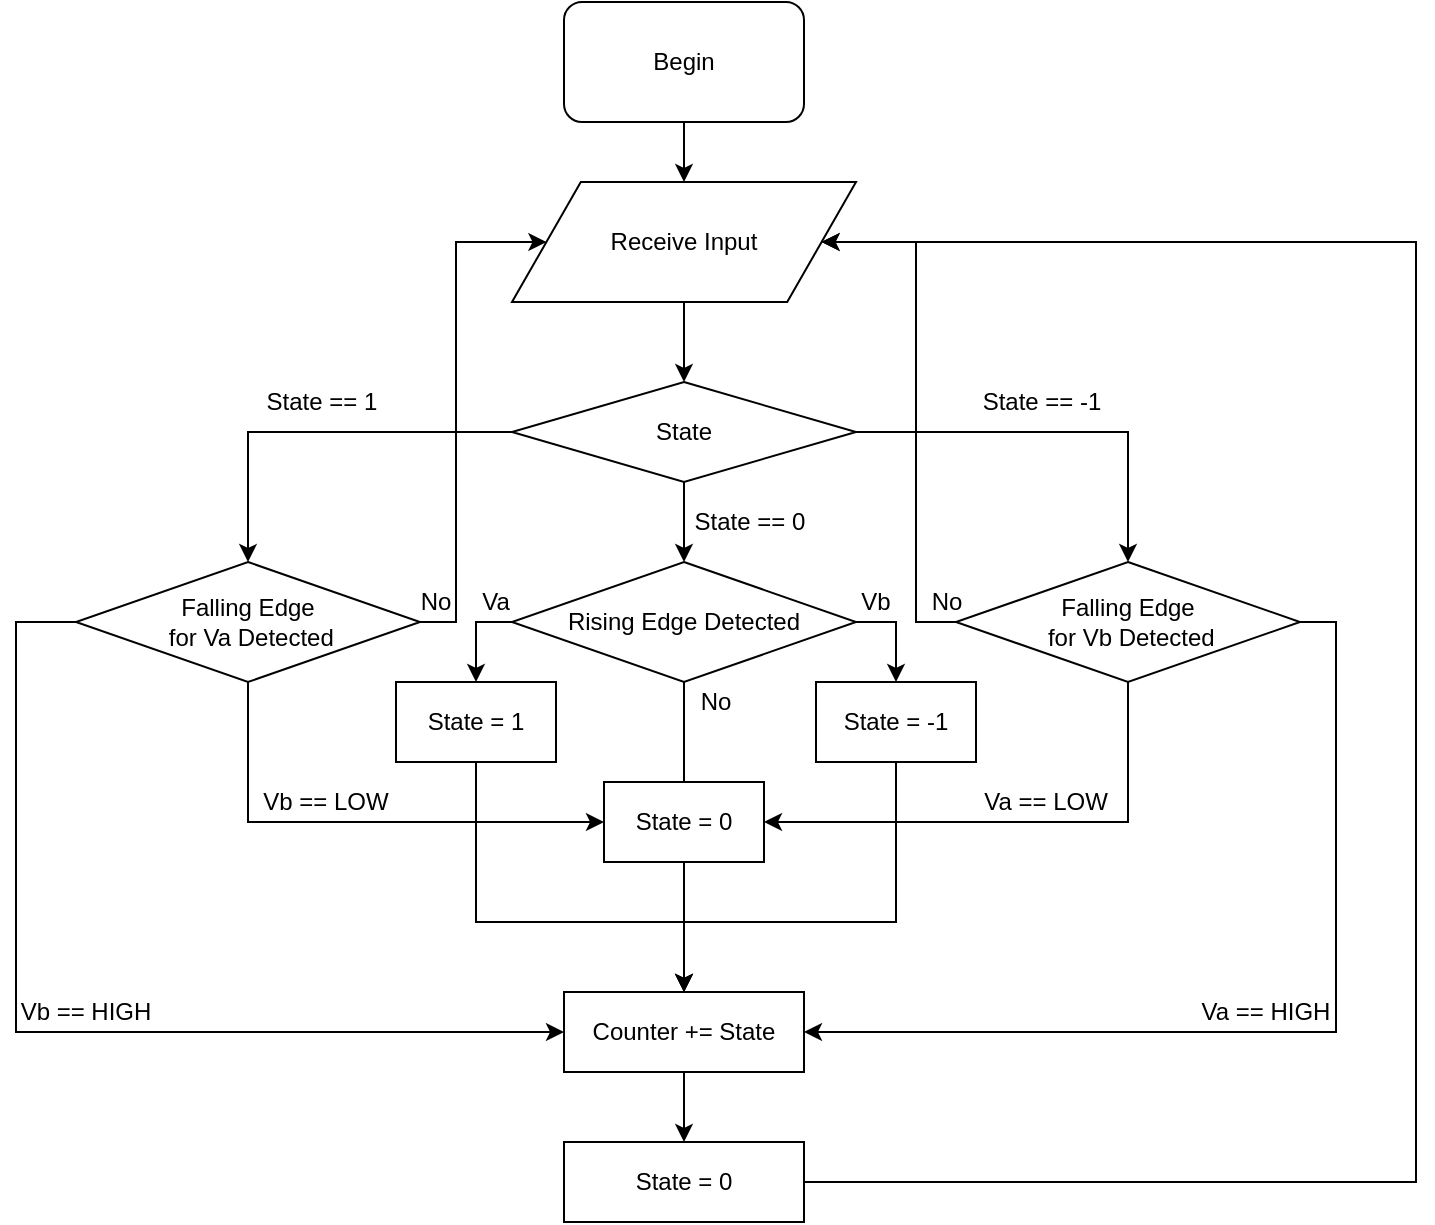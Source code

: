 <mxfile version="13.3.5" type="github">
  <diagram id="_jbaiVmnx6rhVaimgJKf" name="Page-1">
    <mxGraphModel dx="830" dy="591" grid="1" gridSize="10" guides="1" tooltips="1" connect="1" arrows="1" fold="1" page="1" pageScale="1" pageWidth="827" pageHeight="1169" math="0" shadow="0">
      <root>
        <mxCell id="0" />
        <mxCell id="1" parent="0" />
        <mxCell id="qP8H9TxSGnqYchlJkdsu-19" style="edgeStyle=orthogonalEdgeStyle;rounded=0;orthogonalLoop=1;jettySize=auto;html=1;" edge="1" parent="1" source="T6BU4ByPOIz6n4dPcnB3-1" target="qP8H9TxSGnqYchlJkdsu-1">
          <mxGeometry relative="1" as="geometry" />
        </mxCell>
        <mxCell id="T6BU4ByPOIz6n4dPcnB3-1" value="Begin" style="rounded=1;whiteSpace=wrap;html=1;" parent="1" vertex="1">
          <mxGeometry x="354" y="50" width="120" height="60" as="geometry" />
        </mxCell>
        <mxCell id="qP8H9TxSGnqYchlJkdsu-14" style="edgeStyle=orthogonalEdgeStyle;rounded=0;orthogonalLoop=1;jettySize=auto;html=1;entryX=0.5;entryY=0;entryDx=0;entryDy=0;" edge="1" parent="1" source="qP8H9TxSGnqYchlJkdsu-1" target="qP8H9TxSGnqYchlJkdsu-9">
          <mxGeometry relative="1" as="geometry" />
        </mxCell>
        <mxCell id="qP8H9TxSGnqYchlJkdsu-1" value="Receive Input" style="shape=parallelogram;perimeter=parallelogramPerimeter;whiteSpace=wrap;html=1;" vertex="1" parent="1">
          <mxGeometry x="328" y="140" width="172" height="60" as="geometry" />
        </mxCell>
        <mxCell id="qP8H9TxSGnqYchlJkdsu-33" style="edgeStyle=orthogonalEdgeStyle;rounded=0;orthogonalLoop=1;jettySize=auto;html=1;entryX=0;entryY=0.5;entryDx=0;entryDy=0;" edge="1" parent="1" source="qP8H9TxSGnqYchlJkdsu-4" target="qP8H9TxSGnqYchlJkdsu-32">
          <mxGeometry relative="1" as="geometry">
            <Array as="points">
              <mxPoint x="196" y="460" />
            </Array>
          </mxGeometry>
        </mxCell>
        <mxCell id="qP8H9TxSGnqYchlJkdsu-37" style="edgeStyle=orthogonalEdgeStyle;rounded=0;orthogonalLoop=1;jettySize=auto;html=1;entryX=0;entryY=0.5;entryDx=0;entryDy=0;" edge="1" parent="1" source="qP8H9TxSGnqYchlJkdsu-4" target="qP8H9TxSGnqYchlJkdsu-36">
          <mxGeometry relative="1" as="geometry">
            <Array as="points">
              <mxPoint x="80" y="360" />
              <mxPoint x="80" y="565" />
            </Array>
          </mxGeometry>
        </mxCell>
        <mxCell id="qP8H9TxSGnqYchlJkdsu-45" style="edgeStyle=orthogonalEdgeStyle;rounded=0;orthogonalLoop=1;jettySize=auto;html=1;exitX=1;exitY=0.5;exitDx=0;exitDy=0;entryX=0;entryY=0.5;entryDx=0;entryDy=0;" edge="1" parent="1" source="qP8H9TxSGnqYchlJkdsu-4" target="qP8H9TxSGnqYchlJkdsu-1">
          <mxGeometry relative="1" as="geometry">
            <Array as="points">
              <mxPoint x="300" y="360" />
              <mxPoint x="300" y="170" />
            </Array>
          </mxGeometry>
        </mxCell>
        <mxCell id="qP8H9TxSGnqYchlJkdsu-4" value="Falling Edge&lt;br&gt;&amp;nbsp;for Va Detected" style="rhombus;whiteSpace=wrap;html=1;" vertex="1" parent="1">
          <mxGeometry x="110" y="330" width="172" height="60" as="geometry" />
        </mxCell>
        <mxCell id="qP8H9TxSGnqYchlJkdsu-34" style="edgeStyle=orthogonalEdgeStyle;rounded=0;orthogonalLoop=1;jettySize=auto;html=1;entryX=1;entryY=0.5;entryDx=0;entryDy=0;exitX=0.5;exitY=1;exitDx=0;exitDy=0;" edge="1" parent="1" source="qP8H9TxSGnqYchlJkdsu-5" target="qP8H9TxSGnqYchlJkdsu-32">
          <mxGeometry relative="1" as="geometry">
            <Array as="points">
              <mxPoint x="636" y="460" />
            </Array>
          </mxGeometry>
        </mxCell>
        <mxCell id="qP8H9TxSGnqYchlJkdsu-38" style="edgeStyle=orthogonalEdgeStyle;rounded=0;orthogonalLoop=1;jettySize=auto;html=1;entryX=1;entryY=0.5;entryDx=0;entryDy=0;" edge="1" parent="1" source="qP8H9TxSGnqYchlJkdsu-5" target="qP8H9TxSGnqYchlJkdsu-36">
          <mxGeometry relative="1" as="geometry">
            <Array as="points">
              <mxPoint x="740" y="360" />
              <mxPoint x="740" y="565" />
            </Array>
          </mxGeometry>
        </mxCell>
        <mxCell id="qP8H9TxSGnqYchlJkdsu-46" style="edgeStyle=orthogonalEdgeStyle;rounded=0;orthogonalLoop=1;jettySize=auto;html=1;exitX=0;exitY=0.5;exitDx=0;exitDy=0;entryX=1;entryY=0.5;entryDx=0;entryDy=0;" edge="1" parent="1" source="qP8H9TxSGnqYchlJkdsu-5" target="qP8H9TxSGnqYchlJkdsu-1">
          <mxGeometry relative="1" as="geometry">
            <Array as="points">
              <mxPoint x="530" y="360" />
              <mxPoint x="530" y="170" />
            </Array>
          </mxGeometry>
        </mxCell>
        <mxCell id="qP8H9TxSGnqYchlJkdsu-5" value="Falling Edge&lt;br&gt;&amp;nbsp;for Vb Detected" style="rhombus;whiteSpace=wrap;html=1;" vertex="1" parent="1">
          <mxGeometry x="550" y="330" width="172" height="60" as="geometry" />
        </mxCell>
        <mxCell id="qP8H9TxSGnqYchlJkdsu-12" style="edgeStyle=orthogonalEdgeStyle;rounded=0;orthogonalLoop=1;jettySize=auto;html=1;entryX=0.5;entryY=0;entryDx=0;entryDy=0;" edge="1" parent="1" source="qP8H9TxSGnqYchlJkdsu-9" target="qP8H9TxSGnqYchlJkdsu-11">
          <mxGeometry relative="1" as="geometry" />
        </mxCell>
        <mxCell id="qP8H9TxSGnqYchlJkdsu-15" style="edgeStyle=orthogonalEdgeStyle;rounded=0;orthogonalLoop=1;jettySize=auto;html=1;entryX=0.5;entryY=0;entryDx=0;entryDy=0;" edge="1" parent="1" source="qP8H9TxSGnqYchlJkdsu-9" target="qP8H9TxSGnqYchlJkdsu-4">
          <mxGeometry relative="1" as="geometry" />
        </mxCell>
        <mxCell id="qP8H9TxSGnqYchlJkdsu-17" style="edgeStyle=orthogonalEdgeStyle;rounded=0;orthogonalLoop=1;jettySize=auto;html=1;entryX=0.5;entryY=0;entryDx=0;entryDy=0;" edge="1" parent="1" source="qP8H9TxSGnqYchlJkdsu-9" target="qP8H9TxSGnqYchlJkdsu-5">
          <mxGeometry relative="1" as="geometry" />
        </mxCell>
        <mxCell id="qP8H9TxSGnqYchlJkdsu-9" value="State" style="rhombus;whiteSpace=wrap;html=1;" vertex="1" parent="1">
          <mxGeometry x="328" y="240" width="172" height="50" as="geometry" />
        </mxCell>
        <mxCell id="qP8H9TxSGnqYchlJkdsu-23" style="edgeStyle=orthogonalEdgeStyle;rounded=0;orthogonalLoop=1;jettySize=auto;html=1;entryX=0.5;entryY=0;entryDx=0;entryDy=0;exitX=0;exitY=0.5;exitDx=0;exitDy=0;" edge="1" parent="1" source="qP8H9TxSGnqYchlJkdsu-11" target="qP8H9TxSGnqYchlJkdsu-29">
          <mxGeometry relative="1" as="geometry">
            <mxPoint x="308" y="390" as="targetPoint" />
          </mxGeometry>
        </mxCell>
        <mxCell id="qP8H9TxSGnqYchlJkdsu-24" style="edgeStyle=orthogonalEdgeStyle;rounded=0;orthogonalLoop=1;jettySize=auto;html=1;entryX=0.5;entryY=0;entryDx=0;entryDy=0;exitX=1;exitY=0.5;exitDx=0;exitDy=0;" edge="1" parent="1" source="qP8H9TxSGnqYchlJkdsu-11" target="qP8H9TxSGnqYchlJkdsu-30">
          <mxGeometry relative="1" as="geometry">
            <mxPoint x="520" y="390" as="targetPoint" />
          </mxGeometry>
        </mxCell>
        <mxCell id="qP8H9TxSGnqYchlJkdsu-27" style="edgeStyle=orthogonalEdgeStyle;rounded=0;orthogonalLoop=1;jettySize=auto;html=1;" edge="1" parent="1" source="qP8H9TxSGnqYchlJkdsu-11">
          <mxGeometry relative="1" as="geometry">
            <mxPoint x="414" y="460" as="targetPoint" />
          </mxGeometry>
        </mxCell>
        <mxCell id="qP8H9TxSGnqYchlJkdsu-11" value="Rising Edge Detected" style="rhombus;whiteSpace=wrap;html=1;" vertex="1" parent="1">
          <mxGeometry x="328" y="330" width="172" height="60" as="geometry" />
        </mxCell>
        <mxCell id="qP8H9TxSGnqYchlJkdsu-13" value="State == 0" style="text;html=1;strokeColor=none;fillColor=none;align=center;verticalAlign=middle;whiteSpace=wrap;rounded=0;" vertex="1" parent="1">
          <mxGeometry x="414" y="300" width="66" height="20" as="geometry" />
        </mxCell>
        <mxCell id="qP8H9TxSGnqYchlJkdsu-16" value="State == 1" style="text;html=1;strokeColor=none;fillColor=none;align=center;verticalAlign=middle;whiteSpace=wrap;rounded=0;" vertex="1" parent="1">
          <mxGeometry x="200" y="240" width="66" height="20" as="geometry" />
        </mxCell>
        <mxCell id="qP8H9TxSGnqYchlJkdsu-18" value="State == -1" style="text;html=1;strokeColor=none;fillColor=none;align=center;verticalAlign=middle;whiteSpace=wrap;rounded=0;" vertex="1" parent="1">
          <mxGeometry x="560" y="240" width="66" height="20" as="geometry" />
        </mxCell>
        <mxCell id="qP8H9TxSGnqYchlJkdsu-25" value="Va" style="text;html=1;strokeColor=none;fillColor=none;align=center;verticalAlign=middle;whiteSpace=wrap;rounded=0;" vertex="1" parent="1">
          <mxGeometry x="300" y="340" width="40" height="20" as="geometry" />
        </mxCell>
        <mxCell id="qP8H9TxSGnqYchlJkdsu-26" value="Vb" style="text;html=1;strokeColor=none;fillColor=none;align=center;verticalAlign=middle;whiteSpace=wrap;rounded=0;" vertex="1" parent="1">
          <mxGeometry x="490" y="340" width="40" height="20" as="geometry" />
        </mxCell>
        <mxCell id="qP8H9TxSGnqYchlJkdsu-42" style="edgeStyle=orthogonalEdgeStyle;rounded=0;orthogonalLoop=1;jettySize=auto;html=1;exitX=0.5;exitY=1;exitDx=0;exitDy=0;entryX=0.5;entryY=0;entryDx=0;entryDy=0;" edge="1" parent="1" source="qP8H9TxSGnqYchlJkdsu-29" target="qP8H9TxSGnqYchlJkdsu-36">
          <mxGeometry relative="1" as="geometry">
            <Array as="points">
              <mxPoint x="310" y="510" />
              <mxPoint x="414" y="510" />
            </Array>
          </mxGeometry>
        </mxCell>
        <mxCell id="qP8H9TxSGnqYchlJkdsu-29" value="State = 1" style="rounded=0;whiteSpace=wrap;html=1;" vertex="1" parent="1">
          <mxGeometry x="270" y="390" width="80" height="40" as="geometry" />
        </mxCell>
        <mxCell id="qP8H9TxSGnqYchlJkdsu-44" style="edgeStyle=orthogonalEdgeStyle;rounded=0;orthogonalLoop=1;jettySize=auto;html=1;entryX=0.5;entryY=0;entryDx=0;entryDy=0;" edge="1" parent="1" source="qP8H9TxSGnqYchlJkdsu-30" target="qP8H9TxSGnqYchlJkdsu-36">
          <mxGeometry relative="1" as="geometry">
            <Array as="points">
              <mxPoint x="520" y="510" />
              <mxPoint x="414" y="510" />
            </Array>
          </mxGeometry>
        </mxCell>
        <mxCell id="qP8H9TxSGnqYchlJkdsu-30" value="State = -1" style="rounded=0;whiteSpace=wrap;html=1;" vertex="1" parent="1">
          <mxGeometry x="480" y="390" width="80" height="40" as="geometry" />
        </mxCell>
        <mxCell id="qP8H9TxSGnqYchlJkdsu-35" style="edgeStyle=orthogonalEdgeStyle;rounded=0;orthogonalLoop=1;jettySize=auto;html=1;" edge="1" parent="1" source="qP8H9TxSGnqYchlJkdsu-32" target="qP8H9TxSGnqYchlJkdsu-36">
          <mxGeometry relative="1" as="geometry">
            <mxPoint x="414" y="520" as="targetPoint" />
          </mxGeometry>
        </mxCell>
        <mxCell id="qP8H9TxSGnqYchlJkdsu-32" value="State = 0" style="rounded=0;whiteSpace=wrap;html=1;" vertex="1" parent="1">
          <mxGeometry x="374" y="440" width="80" height="40" as="geometry" />
        </mxCell>
        <mxCell id="qP8H9TxSGnqYchlJkdsu-55" style="edgeStyle=orthogonalEdgeStyle;rounded=0;orthogonalLoop=1;jettySize=auto;html=1;entryX=0.5;entryY=0;entryDx=0;entryDy=0;" edge="1" parent="1" source="qP8H9TxSGnqYchlJkdsu-36" target="qP8H9TxSGnqYchlJkdsu-54">
          <mxGeometry relative="1" as="geometry" />
        </mxCell>
        <mxCell id="qP8H9TxSGnqYchlJkdsu-36" value="Counter += State" style="rounded=0;whiteSpace=wrap;html=1;" vertex="1" parent="1">
          <mxGeometry x="354" y="545" width="120" height="40" as="geometry" />
        </mxCell>
        <mxCell id="qP8H9TxSGnqYchlJkdsu-39" value="Vb == LOW" style="text;html=1;strokeColor=none;fillColor=none;align=center;verticalAlign=middle;whiteSpace=wrap;rounded=0;" vertex="1" parent="1">
          <mxGeometry x="200" y="440" width="70" height="20" as="geometry" />
        </mxCell>
        <mxCell id="qP8H9TxSGnqYchlJkdsu-40" value="Va == LOW" style="text;html=1;strokeColor=none;fillColor=none;align=center;verticalAlign=middle;whiteSpace=wrap;rounded=0;" vertex="1" parent="1">
          <mxGeometry x="560" y="440" width="70" height="20" as="geometry" />
        </mxCell>
        <mxCell id="qP8H9TxSGnqYchlJkdsu-41" value="No" style="text;html=1;strokeColor=none;fillColor=none;align=center;verticalAlign=middle;whiteSpace=wrap;rounded=0;" vertex="1" parent="1">
          <mxGeometry x="410" y="390" width="40" height="20" as="geometry" />
        </mxCell>
        <mxCell id="qP8H9TxSGnqYchlJkdsu-47" value="No" style="text;html=1;strokeColor=none;fillColor=none;align=center;verticalAlign=middle;whiteSpace=wrap;rounded=0;" vertex="1" parent="1">
          <mxGeometry x="270" y="340" width="40" height="20" as="geometry" />
        </mxCell>
        <mxCell id="qP8H9TxSGnqYchlJkdsu-48" value="No" style="text;html=1;strokeColor=none;fillColor=none;align=center;verticalAlign=middle;whiteSpace=wrap;rounded=0;" vertex="1" parent="1">
          <mxGeometry x="530" y="340" width="31" height="20" as="geometry" />
        </mxCell>
        <mxCell id="qP8H9TxSGnqYchlJkdsu-51" value="Vb == HIGH" style="text;html=1;strokeColor=none;fillColor=none;align=center;verticalAlign=middle;whiteSpace=wrap;rounded=0;" vertex="1" parent="1">
          <mxGeometry x="80" y="545" width="70" height="20" as="geometry" />
        </mxCell>
        <mxCell id="qP8H9TxSGnqYchlJkdsu-52" value="Va == HIGH" style="text;html=1;strokeColor=none;fillColor=none;align=center;verticalAlign=middle;whiteSpace=wrap;rounded=0;" vertex="1" parent="1">
          <mxGeometry x="670" y="545" width="70" height="20" as="geometry" />
        </mxCell>
        <mxCell id="qP8H9TxSGnqYchlJkdsu-56" style="edgeStyle=orthogonalEdgeStyle;rounded=0;orthogonalLoop=1;jettySize=auto;html=1;entryX=1;entryY=0.5;entryDx=0;entryDy=0;" edge="1" parent="1" source="qP8H9TxSGnqYchlJkdsu-54" target="qP8H9TxSGnqYchlJkdsu-1">
          <mxGeometry relative="1" as="geometry">
            <Array as="points">
              <mxPoint x="780" y="640" />
              <mxPoint x="780" y="170" />
            </Array>
          </mxGeometry>
        </mxCell>
        <mxCell id="qP8H9TxSGnqYchlJkdsu-54" value="State = 0" style="rounded=0;whiteSpace=wrap;html=1;" vertex="1" parent="1">
          <mxGeometry x="354" y="620" width="120" height="40" as="geometry" />
        </mxCell>
      </root>
    </mxGraphModel>
  </diagram>
</mxfile>
